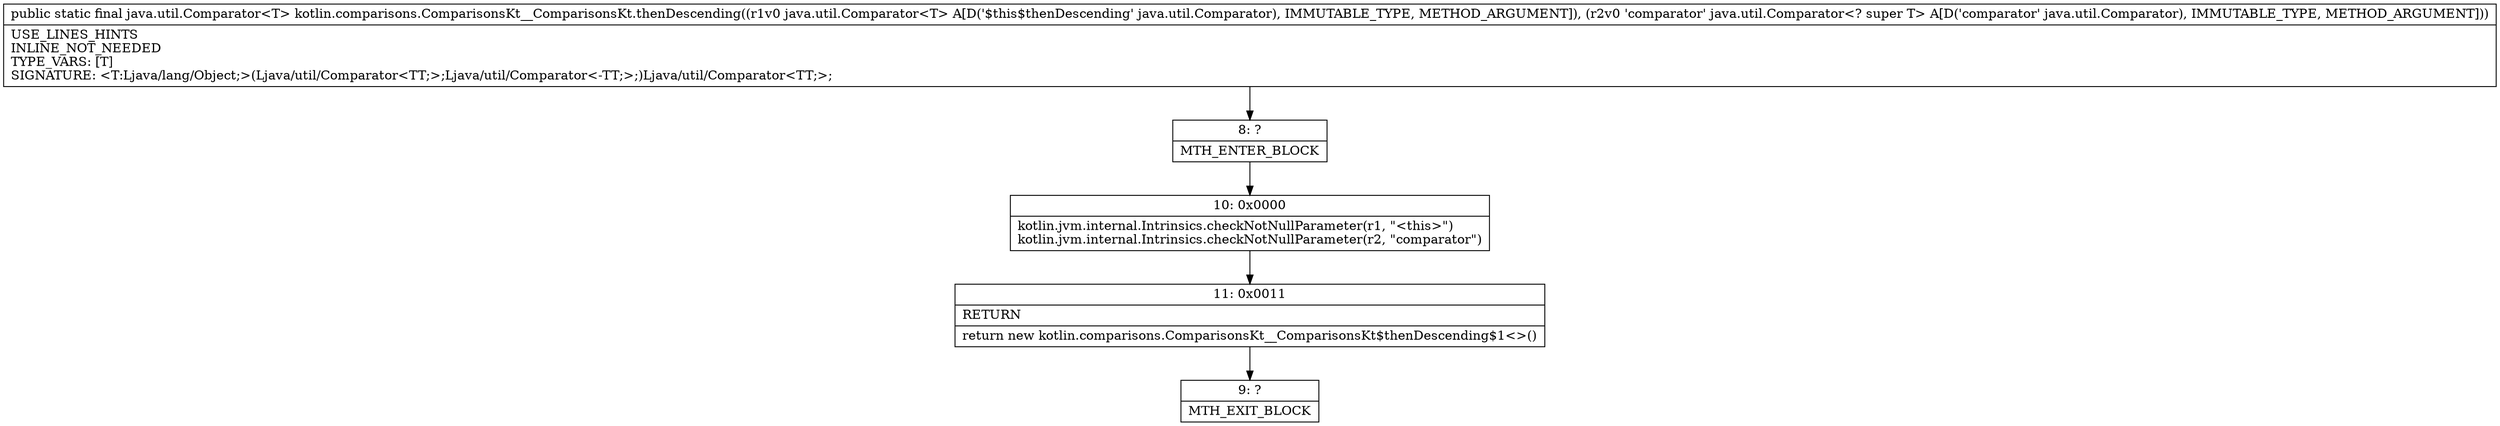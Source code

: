 digraph "CFG forkotlin.comparisons.ComparisonsKt__ComparisonsKt.thenDescending(Ljava\/util\/Comparator;Ljava\/util\/Comparator;)Ljava\/util\/Comparator;" {
Node_8 [shape=record,label="{8\:\ ?|MTH_ENTER_BLOCK\l}"];
Node_10 [shape=record,label="{10\:\ 0x0000|kotlin.jvm.internal.Intrinsics.checkNotNullParameter(r1, \"\<this\>\")\lkotlin.jvm.internal.Intrinsics.checkNotNullParameter(r2, \"comparator\")\l}"];
Node_11 [shape=record,label="{11\:\ 0x0011|RETURN\l|return new kotlin.comparisons.ComparisonsKt__ComparisonsKt$thenDescending$1\<\>()\l}"];
Node_9 [shape=record,label="{9\:\ ?|MTH_EXIT_BLOCK\l}"];
MethodNode[shape=record,label="{public static final java.util.Comparator\<T\> kotlin.comparisons.ComparisonsKt__ComparisonsKt.thenDescending((r1v0 java.util.Comparator\<T\> A[D('$this$thenDescending' java.util.Comparator), IMMUTABLE_TYPE, METHOD_ARGUMENT]), (r2v0 'comparator' java.util.Comparator\<? super T\> A[D('comparator' java.util.Comparator), IMMUTABLE_TYPE, METHOD_ARGUMENT]))  | USE_LINES_HINTS\lINLINE_NOT_NEEDED\lTYPE_VARS: [T]\lSIGNATURE: \<T:Ljava\/lang\/Object;\>(Ljava\/util\/Comparator\<TT;\>;Ljava\/util\/Comparator\<\-TT;\>;)Ljava\/util\/Comparator\<TT;\>;\l}"];
MethodNode -> Node_8;Node_8 -> Node_10;
Node_10 -> Node_11;
Node_11 -> Node_9;
}

